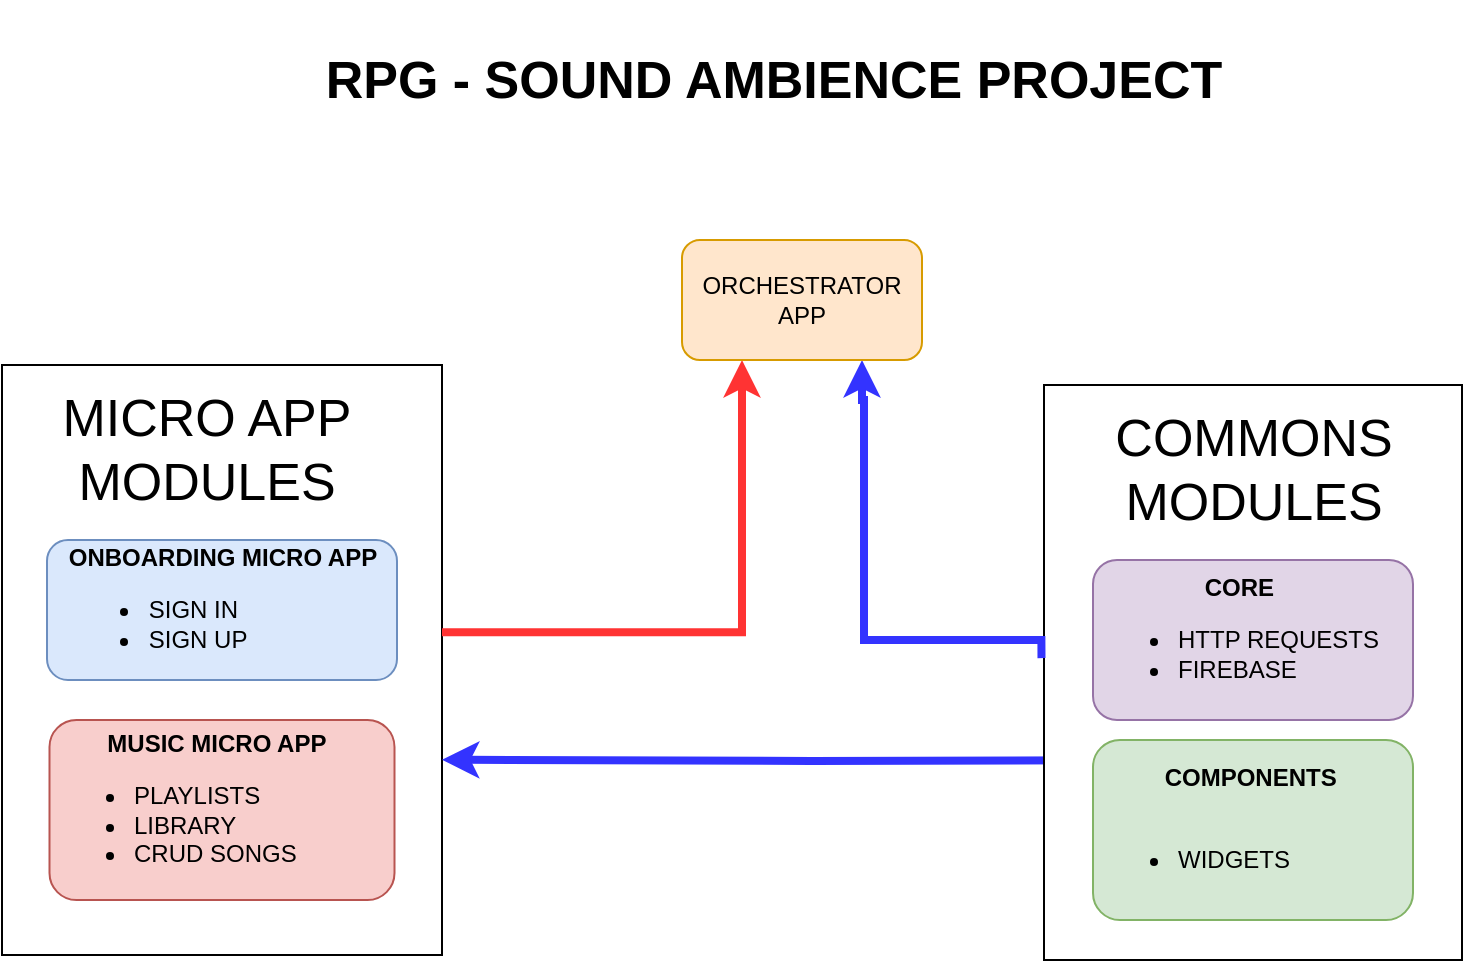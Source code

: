 <mxfile version="18.1.2" type="github">
  <diagram id="fKKmtcQ6YT8GMMPOc77P" name="Page-1">
    <mxGraphModel dx="1426" dy="709" grid="1" gridSize="10" guides="1" tooltips="1" connect="1" arrows="1" fold="1" page="1" pageScale="1" pageWidth="827" pageHeight="1169" math="0" shadow="0">
      <root>
        <mxCell id="0" />
        <mxCell id="1" parent="0" />
        <mxCell id="Ym4Ry7hjg_As4kxl7nmE-20" value="" style="rounded=0;whiteSpace=wrap;html=1;fontSize=26;" vertex="1" parent="1">
          <mxGeometry x="49" y="242.5" width="220" height="295" as="geometry" />
        </mxCell>
        <mxCell id="Ym4Ry7hjg_As4kxl7nmE-22" style="edgeStyle=orthogonalEdgeStyle;rounded=0;orthogonalLoop=1;jettySize=auto;html=1;fontSize=26;startArrow=none;startFill=0;endArrow=classic;endFill=1;strokeColor=#3333FF;strokeWidth=4;entryX=1;entryY=0.669;entryDx=0;entryDy=0;entryPerimeter=0;" edge="1" parent="1" target="Ym4Ry7hjg_As4kxl7nmE-20">
          <mxGeometry relative="1" as="geometry">
            <mxPoint x="639" y="440" as="sourcePoint" />
            <mxPoint x="329" y="430" as="targetPoint" />
            <Array as="points" />
          </mxGeometry>
        </mxCell>
        <mxCell id="Ym4Ry7hjg_As4kxl7nmE-18" value="" style="rounded=0;whiteSpace=wrap;html=1;fontSize=26;" vertex="1" parent="1">
          <mxGeometry x="570" y="252.5" width="209" height="287.5" as="geometry" />
        </mxCell>
        <mxCell id="Ym4Ry7hjg_As4kxl7nmE-23" style="edgeStyle=orthogonalEdgeStyle;rounded=0;orthogonalLoop=1;jettySize=auto;html=1;exitX=0.25;exitY=1;exitDx=0;exitDy=0;entryX=1;entryY=0.453;entryDx=0;entryDy=0;entryPerimeter=0;fontSize=26;startArrow=classic;startFill=1;endArrow=none;endFill=0;strokeColor=#FF3333;strokeWidth=4;" edge="1" parent="1" source="Ym4Ry7hjg_As4kxl7nmE-2" target="Ym4Ry7hjg_As4kxl7nmE-20">
          <mxGeometry relative="1" as="geometry" />
        </mxCell>
        <mxCell id="Ym4Ry7hjg_As4kxl7nmE-24" style="edgeStyle=orthogonalEdgeStyle;rounded=0;orthogonalLoop=1;jettySize=auto;html=1;exitX=0.75;exitY=1;exitDx=0;exitDy=0;entryX=-0.006;entryY=0.475;entryDx=0;entryDy=0;entryPerimeter=0;fontSize=26;startArrow=classic;startFill=1;endArrow=none;endFill=0;strokeColor=#3333FF;strokeWidth=4;" edge="1" parent="1" source="Ym4Ry7hjg_As4kxl7nmE-2" target="Ym4Ry7hjg_As4kxl7nmE-18">
          <mxGeometry relative="1" as="geometry">
            <Array as="points">
              <mxPoint x="479" y="260" />
              <mxPoint x="480" y="260" />
              <mxPoint x="480" y="380" />
              <mxPoint x="569" y="380" />
            </Array>
          </mxGeometry>
        </mxCell>
        <mxCell id="Ym4Ry7hjg_As4kxl7nmE-2" value="ORCHESTRATOR APP" style="rounded=1;whiteSpace=wrap;html=1;fillColor=#ffe6cc;strokeColor=#d79b00;" vertex="1" parent="1">
          <mxGeometry x="389" y="180" width="120" height="60" as="geometry" />
        </mxCell>
        <mxCell id="Ym4Ry7hjg_As4kxl7nmE-3" value="&lt;b&gt;&amp;nbsp; &amp;nbsp; &amp;nbsp; &amp;nbsp; &amp;nbsp; COMPONENTS&lt;/b&gt;&lt;br&gt;&lt;br&gt;&lt;div style=&quot;&quot;&gt;&lt;ul&gt;&lt;li style=&quot;&quot;&gt;WIDGETS&lt;/li&gt;&lt;/ul&gt;&lt;/div&gt;" style="rounded=1;whiteSpace=wrap;html=1;fillColor=#d5e8d4;strokeColor=#82b366;align=left;" vertex="1" parent="1">
          <mxGeometry x="594.5" y="430" width="160" height="90" as="geometry" />
        </mxCell>
        <mxCell id="Ym4Ry7hjg_As4kxl7nmE-4" value="&lt;b&gt;ONBOARDING MICRO APP&lt;/b&gt;&lt;br&gt;&lt;div style=&quot;text-align: left;&quot;&gt;&lt;ul&gt;&lt;li&gt;&lt;span style=&quot;background-color: initial;&quot;&gt;SIGN IN&lt;/span&gt;&lt;/li&gt;&lt;li&gt;&lt;span style=&quot;background-color: initial;&quot;&gt;SIGN UP&lt;/span&gt;&lt;/li&gt;&lt;/ul&gt;&lt;/div&gt;" style="rounded=1;whiteSpace=wrap;html=1;fillColor=#dae8fc;strokeColor=#6c8ebf;" vertex="1" parent="1">
          <mxGeometry x="71.5" y="330" width="175" height="70" as="geometry" />
        </mxCell>
        <mxCell id="Ym4Ry7hjg_As4kxl7nmE-5" value="&lt;div style=&quot;text-align: center;&quot;&gt;&lt;b style=&quot;background-color: initial;&quot;&gt;&amp;nbsp; &amp;nbsp; &amp;nbsp; &amp;nbsp; MUSIC MICRO APP&lt;/b&gt;&lt;/div&gt;&lt;ul style=&quot;&quot;&gt;&lt;li style=&quot;&quot;&gt;PLAYLISTS&lt;/li&gt;&lt;li style=&quot;&quot;&gt;LIBRARY&lt;/li&gt;&lt;li style=&quot;&quot;&gt;CRUD SONGS&lt;/li&gt;&lt;/ul&gt;" style="rounded=1;whiteSpace=wrap;html=1;fillColor=#f8cecc;strokeColor=#b85450;align=left;" vertex="1" parent="1">
          <mxGeometry x="72.75" y="420" width="172.5" height="90" as="geometry" />
        </mxCell>
        <mxCell id="Ym4Ry7hjg_As4kxl7nmE-6" value="&lt;b&gt;&lt;font style=&quot;font-size: 26px;&quot;&gt;RPG - SOUND AMBIENCE PROJECT&lt;/font&gt;&lt;/b&gt;" style="text;html=1;strokeColor=none;fillColor=none;align=center;verticalAlign=middle;whiteSpace=wrap;rounded=0;" vertex="1" parent="1">
          <mxGeometry x="180" y="60" width="510" height="80" as="geometry" />
        </mxCell>
        <mxCell id="Ym4Ry7hjg_As4kxl7nmE-1" value="&lt;b&gt;&amp;nbsp; &amp;nbsp; &amp;nbsp; &amp;nbsp; &amp;nbsp; &amp;nbsp; &amp;nbsp; &amp;nbsp; CORE&lt;/b&gt;&lt;br&gt;&lt;ul style=&quot;&quot;&gt;&lt;li style=&quot;&quot;&gt;HTTP REQUESTS&lt;/li&gt;&lt;li style=&quot;&quot;&gt;FIREBASE&lt;/li&gt;&lt;/ul&gt;" style="rounded=1;whiteSpace=wrap;html=1;fillColor=#e1d5e7;strokeColor=#9673a6;align=left;" vertex="1" parent="1">
          <mxGeometry x="594.5" y="340" width="160" height="80" as="geometry" />
        </mxCell>
        <mxCell id="Ym4Ry7hjg_As4kxl7nmE-19" value="COMMONS&lt;br&gt;MODULES" style="text;html=1;strokeColor=none;fillColor=none;align=center;verticalAlign=middle;whiteSpace=wrap;rounded=0;fontSize=26;" vertex="1" parent="1">
          <mxGeometry x="609.5" y="270" width="130" height="50" as="geometry" />
        </mxCell>
        <mxCell id="Ym4Ry7hjg_As4kxl7nmE-21" value="MICRO APP&lt;br&gt;MODULES" style="text;html=1;strokeColor=none;fillColor=none;align=center;verticalAlign=middle;whiteSpace=wrap;rounded=0;fontSize=26;" vertex="1" parent="1">
          <mxGeometry x="64" y="260" width="175" height="50" as="geometry" />
        </mxCell>
      </root>
    </mxGraphModel>
  </diagram>
</mxfile>
